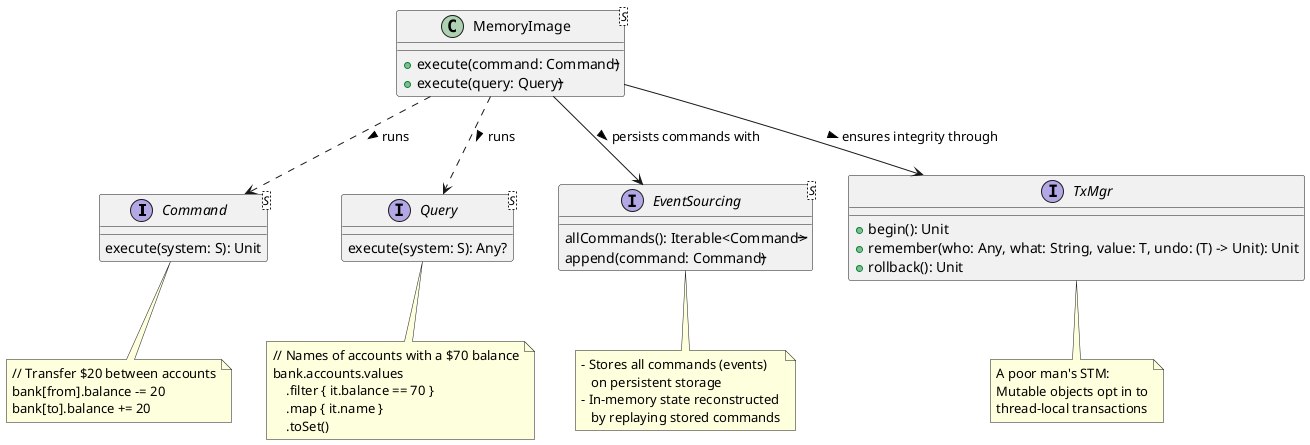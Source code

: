 @startuml

together {
    interface Command<S> {
        execute(system: S): Unit
    }
    note bottom of Command
        // Transfer $20 between accounts
        bank[from].balance -= 20
        bank[to].balance += 20
    end note

    interface Query<S> {
        execute(system: S): Any?
    }
    note bottom of Query
        // Names of accounts with a $70 balance
        bank.accounts.values
            .filter { it.balance == 70 }
            .map { it.name }
            .toSet()
    end note
}

together {
    interface EventSourcing<S> {
        allCommands(): Iterable<Command<S>>
        append(command: Command<S>)
    }
    note bottom of EventSourcing
        - Stores all commands (events)
           on persistent storage
        - In-memory state reconstructed
           by replaying stored commands
    end note
    interface TxMgr {
        + begin(): Unit
        + remember(who: Any, what: String, value: T, undo: (T) -> Unit): Unit
        + rollback(): Unit
    }
    note bottom of TxMgr
        A poor man's STM:
        Mutable objects opt in to
        thread-local transactions
    end note
}

class MemoryImage<S> {
    + execute(command: Command<S>)
    + execute(query: Query<S>)
}
MemoryImage ..> Command: runs >
MemoryImage ..> Query: runs >
MemoryImage --> EventSourcing: persists commands with >
MemoryImage --> TxMgr: ensures integrity through >

@enduml